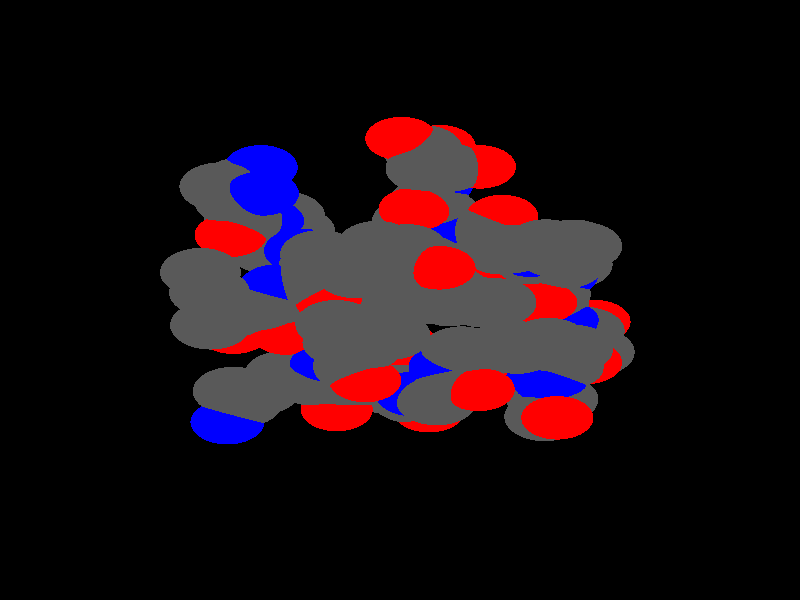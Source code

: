 // 
// Molecular graphics export from VMD 1.9.3
// http://www.ks.uiuc.edu/Research/vmd/
// Requires POV-Ray 3.5 or later
// 
// POV 3.x input script : vmdscene6.pov 
// try povray +W669 +H834 -Ivmdscene6.pov -Ovmdscene6.pov.tga +P +X +A +FT +C
#if (version < 3.5) 
#error "VMD POV3DisplayDevice has been compiled for POV-Ray 3.5 or above.\nPlease upgrade POV-Ray or recompile VMD."
#end 
#declare VMD_clip_on=array[3] {0, 0, 0};
#declare VMD_clip=array[3];
#declare VMD_scaledclip=array[3];
#declare VMD_line_width=0.0020;
#macro VMDC ( C1 )
  texture { pigment { rgbt C1 }}
#end
#macro VMD_point (P1, R1, C1)
  #local T = texture { finish { ambient 1.0 diffuse 0.0 phong 0.0 specular 0.0 } pigment { C1 } }
  #if(VMD_clip_on[2])
  intersection {
    sphere {P1, R1 texture {T} #if(VMD_clip_on[1]) clipped_by {VMD_clip[1]} #end no_shadow}
    VMD_clip[2]
  }
  #else
  sphere {P1, R1 texture {T} #if(VMD_clip_on[1]) clipped_by {VMD_clip[1]} #end no_shadow}
  #end
#end
#macro VMD_line (P1, P2, C1)
  #local T = texture { finish { ambient 1.0 diffuse 0.0 phong 0.0 specular 0.0 } pigment { C1 } }
  #if(VMD_clip_on[2])
  intersection {
    cylinder {P1, P2, VMD_line_width texture {T} #if(VMD_clip_on[1]) clipped_by {VMD_clip[1]} #end no_shadow}
    VMD_clip[2]
  }
  #else
  cylinder {P1, P2, VMD_line_width texture {T} #if(VMD_clip_on[1]) clipped_by {VMD_clip[1]} #end no_shadow}
  #end
#end
#macro VMD_sphere (P1, R1, C1)
  #local T = texture { pigment { C1 } }
  #if(VMD_clip_on[2])
  intersection {
    sphere {P1, R1 texture {T} #if(VMD_clip_on[1]) clipped_by {VMD_clip[1]} #end no_shadow}
    VMD_clip[2]
  }
  #else
  sphere {P1, R1 texture {T} #if(VMD_clip_on[1]) clipped_by {VMD_clip[1]} #end no_shadow}
  #end
#end
#macro VMD_cylinder (P1, P2, R1, C1, O1)
  #local T = texture { pigment { C1 } }
  #if(VMD_clip_on[2])
  intersection {
    cylinder {P1, P2, R1 #if(O1) open #end texture {T} #if(VMD_clip_on[1]) clipped_by {VMD_clip[1]} #end no_shadow}
    VMD_clip[2]
  }
  #else
  cylinder {P1, P2, R1 #if(O1) open #end texture {T} #if(VMD_clip_on[1]) clipped_by {VMD_clip[1]} #end no_shadow}
  #end
#end
#macro VMD_cone (P1, P2, R1, C1)
  #local T = texture { pigment { C1 } }
  #if(VMD_clip_on[2])
  intersection {
    cone {P1, R1, P2, VMD_line_width texture {T} #if(VMD_clip_on[1]) clipped_by {VMD_clip[1]} #end no_shadow}
    VMD_clip[2]
  }
  #else
  cone {P1, R1, P2, VMD_line_width texture {T} #if(VMD_clip_on[1]) clipped_by {VMD_clip[1]} #end no_shadow}
  #end
#end
#macro VMD_triangle (P1, P2, P3, N1, N2, N3, C1)
  #local T = texture { pigment { C1 } }
  smooth_triangle {P1, N1, P2, N2, P3, N3 texture {T} #if(VMD_clip_on[1]) clipped_by {VMD_clip[1]} #end no_shadow}
#end
#macro VMD_tricolor (P1, P2, P3, N1, N2, N3, C1, C2, C3)
  #local NX = P2-P1;
  #local NY = P3-P1;
  #local NZ = vcross(NX, NY);
  #local T = texture { pigment {
    average pigment_map {
      [1 gradient x color_map {[0 rgb 0] [1 C2*3]}]
      [1 gradient y color_map {[0 rgb 0] [1 C3*3]}]
      [1 gradient z color_map {[0 rgb 0] [1 C1*3]}]
    }
    matrix <1.01,0,1,0,1.01,1,0,0,1,-.002,-.002,-1>
    matrix <NX.x,NX.y,NX.z,NY.x,NY.y,NY.z,NZ.x,NZ.y,NZ.z,P1.x,P1.y,P1.z>
  } }
  smooth_triangle {P1, N1, P2, N2, P3, N3 texture {T} #if(VMD_clip_on[1]) clipped_by {VMD_clip[1]} #end no_shadow}
#end
camera {
  orthographic
  location <0.0000, 0.0000, -2.0000>
  look_at <-0.0000, -0.0000, 2.0000>
  up <0.0000, 3.0000, 0.0000>
  right <2.4065, 0.0000, 0.0000>
}
light_source { 
  <-0.1000, 0.1000, -1.0000> 
  color rgb<1.000, 1.000, 1.000> 
  parallel 
  point_at <0.0, 0.0, 0.0> 
}
light_source { 
  <1.0000, 2.0000, -0.5000> 
  color rgb<1.000, 1.000, 1.000> 
  parallel 
  point_at <0.0, 0.0, 0.0> 
}
background {
  color rgb<0.000, 0.000, 0.000>
}
fog {
  distance 3.1250 
  fog_type 1 
  color rgb<0.000, 0.000, 0.000> 
} 
#default { texture {
 finish { ambient 0.000 diffuse 0.650 phong 0.1 phong_size 40.000 specular 0.500 }
} }
#declare VMD_line_width=0.0020;
// MoleculeID: 0 ReprID: 0 Beginning VDW
VMD_sphere(<-0.4152,0.5325,-0.1356>,0.1109,rgbt<0.000,0.000,1.000,0.000>)
VMD_sphere(<-0.4966,0.4923,-0.0810>,0.1216,rgbt<0.350,0.350,0.350,0.000>)
VMD_sphere(<-0.4695,0.3963,-0.0350>,0.1216,rgbt<0.350,0.350,0.350,0.000>)
VMD_sphere(<-0.5093,0.3242,-0.0639>,0.1087,rgbt<1.000,0.000,0.000,0.000>)
VMD_sphere(<-0.5419,0.5660,-0.0119>,0.1216,rgbt<0.350,0.350,0.350,0.000>)
VMD_sphere(<-0.4787,0.5909,0.0735>,0.1216,rgbt<0.350,0.350,0.350,0.000>)
VMD_sphere(<-0.4783,0.5414,0.1450>,0.1087,rgbt<1.000,0.000,0.000,0.000>)
VMD_sphere(<-0.4186,0.6635,0.0678>,0.1109,rgbt<0.000,0.000,1.000,0.000>)
VMD_sphere(<-0.3989,0.3925,0.0295>,0.1109,rgbt<0.000,0.000,1.000,0.000>)
VMD_sphere(<-0.3693,0.3072,0.0838>,0.1216,rgbt<0.350,0.350,0.350,0.000>)
VMD_sphere(<-0.3108,0.2323,0.0273>,0.1216,rgbt<0.350,0.350,0.350,0.000>)
VMD_sphere(<-0.2792,0.1607,0.0679>,0.1087,rgbt<1.000,0.000,0.000,0.000>)
VMD_sphere(<-0.3162,0.3429,0.1741>,0.1216,rgbt<0.350,0.350,0.350,0.000>)
VMD_sphere(<-0.3840,0.3485,0.2609>,0.1216,rgbt<0.350,0.350,0.350,0.000>)
VMD_sphere(<-0.3474,0.4210,0.3342>,0.1216,rgbt<0.350,0.350,0.350,0.000>)
VMD_sphere(<-0.3928,0.2502,0.3086>,0.1216,rgbt<0.350,0.350,0.350,0.000>)
VMD_sphere(<-0.2981,0.2465,-0.0665>,0.1109,rgbt<0.000,0.000,1.000,0.000>)
VMD_sphere(<-0.2418,0.1845,-0.1295>,0.1216,rgbt<0.350,0.350,0.350,0.000>)
VMD_sphere(<-0.2786,0.0809,-0.1322>,0.1216,rgbt<0.350,0.350,0.350,0.000>)
VMD_sphere(<-0.2213,0.0145,-0.1400>,0.1087,rgbt<1.000,0.000,0.000,0.000>)
VMD_sphere(<-0.2389,0.2278,-0.2306>,0.1216,rgbt<0.350,0.350,0.350,0.000>)
VMD_sphere(<-0.1450,0.2100,-0.2816>,0.1216,rgbt<0.350,0.350,0.350,0.000>)
VMD_sphere(<-0.0685,0.2739,-0.2672>,0.1216,rgbt<0.350,0.350,0.350,0.000>)
VMD_sphere(<-0.1330,0.1302,-0.3418>,0.1216,rgbt<0.350,0.350,0.350,0.000>)
VMD_sphere(<0.0206,0.2577,-0.3112>,0.1216,rgbt<0.350,0.350,0.350,0.000>)
VMD_sphere(<-0.0445,0.1144,-0.3872>,0.1216,rgbt<0.350,0.350,0.350,0.000>)
VMD_sphere(<0.0327,0.1778,-0.3715>,0.1216,rgbt<0.350,0.350,0.350,0.000>)
VMD_sphere(<0.1186,0.1610,-0.4140>,0.1087,rgbt<1.000,0.000,0.000,0.000>)
VMD_sphere(<-0.3732,0.0666,-0.1213>,0.1109,rgbt<0.000,0.000,1.000,0.000>)
VMD_sphere(<-0.4171,-0.0287,-0.1148>,0.1216,rgbt<0.350,0.350,0.350,0.000>)
VMD_sphere(<-0.3736,-0.0846,-0.0312>,0.1216,rgbt<0.350,0.350,0.350,0.000>)
VMD_sphere(<-0.3423,-0.1652,-0.0456>,0.1087,rgbt<1.000,0.000,0.000,0.000>)
VMD_sphere(<-0.5275,-0.0245,-0.1066>,0.1216,rgbt<0.350,0.350,0.350,0.000>)
VMD_sphere(<-0.5729,0.0377,-0.1862>,0.1216,rgbt<0.350,0.350,0.350,0.000>)
VMD_sphere(<-0.5699,-0.1260,-0.1117>,0.1216,rgbt<0.350,0.350,0.350,0.000>)
VMD_sphere(<-0.6000,0.1384,-0.1518>,0.1216,rgbt<0.350,0.350,0.350,0.000>)
VMD_sphere(<-0.3689,-0.0415,0.0542>,0.1109,rgbt<0.000,0.000,1.000,0.000>)
VMD_sphere(<-0.3305,-0.0868,0.1405>,0.1216,rgbt<0.350,0.350,0.350,0.000>)
VMD_sphere(<-0.2251,-0.1151,0.1271>,0.1216,rgbt<0.350,0.350,0.350,0.000>)
VMD_sphere(<-0.1977,-0.1957,0.1497>,0.1087,rgbt<1.000,0.000,0.000,0.000>)
VMD_sphere(<-0.3433,-0.0188,0.2265>,0.1216,rgbt<0.350,0.350,0.350,0.000>)
VMD_sphere(<-0.3591,-0.0722,0.3211>,0.1216,rgbt<0.350,0.350,0.350,0.000>)
VMD_sphere(<-0.4635,-0.1025,0.3333>,0.1216,rgbt<0.350,0.350,0.350,0.000>)
VMD_sphere(<-0.5010,-0.1614,0.2809>,0.1087,rgbt<1.000,0.000,0.000,0.000>)
VMD_sphere(<-0.5148,-0.0621,0.4016>,0.1109,rgbt<0.000,0.000,1.000,0.000>)
VMD_sphere(<-0.1672,-0.0503,0.0865>,0.1109,rgbt<0.000,0.000,1.000,0.000>)
VMD_sphere(<-0.0667,-0.0689,0.0627>,0.1216,rgbt<0.350,0.350,0.350,0.000>)
VMD_sphere(<-0.0554,-0.1523,-0.0080>,0.1216,rgbt<0.350,0.350,0.350,0.000>)
VMD_sphere(<0.0014,-0.2172,0.0099>,0.1087,rgbt<1.000,0.000,0.000,0.000>)
VMD_sphere(<-0.0204,0.0229,0.0247>,0.1216,rgbt<0.350,0.350,0.350,0.000>)
VMD_sphere(<0.0831,0.0135,-0.0018>,0.1216,rgbt<0.350,0.350,0.350,0.000>)
VMD_sphere(<0.1569,0.0071,0.0604>,0.1216,rgbt<0.350,0.350,0.350,0.000>)
VMD_sphere(<0.1254,0.0052,-0.0970>,0.1216,rgbt<0.350,0.350,0.350,0.000>)
VMD_sphere(<0.2416,-0.0019,0.0105>,0.1109,rgbt<0.000,0.000,1.000,0.000>)
VMD_sphere(<0.2265,-0.0036,-0.0867>,0.1216,rgbt<0.350,0.350,0.350,0.000>)
VMD_sphere(<0.0888,0.0020,-0.1909>,0.1216,rgbt<0.350,0.350,0.350,0.000>)
VMD_sphere(<0.2886,-0.0128,-0.1648>,0.1216,rgbt<0.350,0.350,0.350,0.000>)
VMD_sphere(<0.1502,-0.0101,-0.2699>,0.1216,rgbt<0.350,0.350,0.350,0.000>)
VMD_sphere(<0.2497,-0.0161,-0.2574>,0.1216,rgbt<0.350,0.350,0.350,0.000>)
VMD_sphere(<-0.1109,-0.1536,-0.0863>,0.1109,rgbt<0.000,0.000,1.000,0.000>)
VMD_sphere(<-0.1119,-0.2349,-0.1525>,0.1216,rgbt<0.350,0.350,0.350,0.000>)
VMD_sphere(<-0.1471,-0.3274,-0.1046>,0.1216,rgbt<0.350,0.350,0.350,0.000>)
VMD_sphere(<-0.1049,-0.4026,-0.1218>,0.1087,rgbt<1.000,0.000,0.000,0.000>)
VMD_sphere(<-0.1717,-0.2116,-0.2419>,0.1216,rgbt<0.350,0.350,0.350,0.000>)
VMD_sphere(<-0.1248,-0.1404,-0.3117>,0.1216,rgbt<0.350,0.350,0.350,0.000>)
VMD_sphere(<-0.1931,-0.1217,-0.3952>,0.1216,rgbt<0.350,0.350,0.350,0.000>)
VMD_sphere(<-0.0301,-0.1776,-0.3531>,0.1216,rgbt<0.350,0.350,0.350,0.000>)
VMD_sphere(<-0.2210,-0.3229,-0.0433>,0.1109,rgbt<0.000,0.000,1.000,0.000>)
VMD_sphere(<-0.2622,-0.4059,0.0066>,0.1216,rgbt<0.350,0.350,0.350,0.000>)
VMD_sphere(<-0.1886,-0.4596,0.0672>,0.1216,rgbt<0.350,0.350,0.350,0.000>)
VMD_sphere(<-0.1904,-0.5474,0.0690>,0.1087,rgbt<1.000,0.000,0.000,0.000>)
VMD_sphere(<-0.3470,-0.3746,0.0698>,0.1216,rgbt<0.350,0.350,0.350,0.000>)
VMD_sphere(<-0.4223,-0.4531,0.0879>,0.1216,rgbt<0.350,0.350,0.350,0.000>)
VMD_sphere(<-0.5016,-0.4556,0.0115>,0.1216,rgbt<0.350,0.350,0.350,0.000>)
VMD_sphere(<-0.4765,-0.5142,-0.0781>,0.1216,rgbt<0.350,0.350,0.350,0.000>)
VMD_sphere(<-0.5194,-0.6111,-0.0751>,0.1109,rgbt<0.000,0.000,1.000,0.000>)
VMD_sphere(<-0.1244,-0.4069,0.1144>,0.1109,rgbt<0.000,0.000,1.000,0.000>)
VMD_sphere(<-0.0450,-0.4455,0.1712>,0.1216,rgbt<0.350,0.350,0.350,0.000>)
VMD_sphere(<0.0333,-0.4933,0.1091>,0.1216,rgbt<0.350,0.350,0.350,0.000>)
VMD_sphere(<0.0870,-0.5532,0.1445>,0.1087,rgbt<1.000,0.000,0.000,0.000>)
VMD_sphere(<-0.0035,-0.3636,0.2322>,0.1216,rgbt<0.350,0.350,0.350,0.000>)
VMD_sphere(<0.0177,-0.3945,0.3352>,0.1216,rgbt<0.350,0.350,0.350,0.000>)
VMD_sphere(<0.0964,-0.4332,0.3523>,0.1087,rgbt<1.000,0.000,0.000,0.000>)
VMD_sphere(<-0.0456,-0.3774,0.3960>,0.1087,rgbt<1.000,0.000,0.000,0.000>)
VMD_sphere(<0.0376,-0.4700,0.0160>,0.1109,rgbt<0.000,0.000,1.000,0.000>)
VMD_sphere(<0.1100,-0.5047,-0.0517>,0.1216,rgbt<0.350,0.350,0.350,0.000>)
VMD_sphere(<0.1655,-0.4257,-0.1043>,0.1216,rgbt<0.350,0.350,0.350,0.000>)
VMD_sphere(<0.2364,-0.4470,-0.1522>,0.1087,rgbt<1.000,0.000,0.000,0.000>)
VMD_sphere(<0.1365,-0.3347,-0.0955>,0.1109,rgbt<0.000,0.000,1.000,0.000>)
VMD_sphere(<0.1861,-0.2533,-0.1386>,0.1216,rgbt<0.350,0.350,0.350,0.000>)
VMD_sphere(<0.2910,-0.2477,-0.1059>,0.1216,rgbt<0.350,0.350,0.350,0.000>)
VMD_sphere(<0.3082,-0.2472,-0.0191>,0.1087,rgbt<1.000,0.000,0.000,0.000>)
VMD_sphere(<0.3622,-0.2455,-0.1712>,0.1109,rgbt<0.000,0.000,1.000,0.000>)
VMD_sphere(<0.4638,-0.2427,-0.1452>,0.1216,rgbt<0.350,0.350,0.350,0.000>)
VMD_sphere(<0.4960,-0.3254,-0.0804>,0.1216,rgbt<0.350,0.350,0.350,0.000>)
VMD_sphere(<0.5593,-0.3123,-0.0208>,0.1087,rgbt<1.000,0.000,0.000,0.000>)
VMD_sphere(<0.5194,-0.2448,-0.2400>,0.1216,rgbt<0.350,0.350,0.350,0.000>)
VMD_sphere(<0.4468,-0.2106,-0.3143>,0.1216,rgbt<0.350,0.350,0.350,0.000>)
VMD_sphere(<0.3520,-0.2477,-0.2748>,0.1216,rgbt<0.350,0.350,0.350,0.000>)
VMD_sphere(<0.4510,-0.4096,-0.0887>,0.1109,rgbt<0.000,0.000,1.000,0.000>)
VMD_sphere(<0.4750,-0.4963,-0.0341>,0.1216,rgbt<0.350,0.350,0.350,0.000>)
VMD_sphere(<0.4413,-0.4941,0.0706>,0.1216,rgbt<0.350,0.350,0.350,0.000>)
VMD_sphere(<0.4446,-0.5674,0.1189>,0.1087,rgbt<1.000,0.000,0.000,0.000>)
VMD_sphere(<0.4353,-0.5845,-0.0864>,0.1216,rgbt<0.350,0.350,0.350,0.000>)
VMD_sphere(<0.4733,-0.5891,-0.1803>,0.1087,rgbt<1.000,0.000,0.000,0.000>)
VMD_sphere(<0.4110,-0.4105,0.1064>,0.1109,rgbt<0.000,0.000,1.000,0.000>)
VMD_sphere(<0.3663,-0.3962,0.2007>,0.1216,rgbt<0.350,0.350,0.350,0.000>)
VMD_sphere(<0.4306,-0.3418,0.2715>,0.1216,rgbt<0.350,0.350,0.350,0.000>)
VMD_sphere(<0.3989,-0.3173,0.3497>,0.1087,rgbt<1.000,0.000,0.000,0.000>)
VMD_sphere(<0.2707,-0.3424,0.1913>,0.1216,rgbt<0.350,0.350,0.350,0.000>)
VMD_sphere(<0.2263,-0.3557,0.1016>,0.1087,rgbt<1.000,0.000,0.000,0.000>)
VMD_sphere(<0.5193,-0.3180,0.2438>,0.1109,rgbt<0.000,0.000,1.000,0.000>)
VMD_sphere(<0.5844,-0.2601,0.3025>,0.1216,rgbt<0.350,0.350,0.350,0.000>)
VMD_sphere(<0.5543,-0.1549,0.3128>,0.1216,rgbt<0.350,0.350,0.350,0.000>)
VMD_sphere(<0.5848,-0.1079,0.3806>,0.1087,rgbt<1.000,0.000,0.000,0.000>)
VMD_sphere(<0.4939,-0.1181,0.2478>,0.1109,rgbt<0.000,0.000,1.000,0.000>)
VMD_sphere(<0.4472,-0.0242,0.2557>,0.1216,rgbt<0.350,0.350,0.350,0.000>)
VMD_sphere(<0.4523,0.0305,0.1602>,0.1216,rgbt<0.350,0.350,0.350,0.000>)
VMD_sphere(<0.4251,-0.0105,0.0870>,0.1087,rgbt<1.000,0.000,0.000,0.000>)
VMD_sphere(<0.3433,-0.0402,0.2901>,0.1216,rgbt<0.350,0.350,0.350,0.000>)
VMD_sphere(<0.3056,0.0396,0.3558>,0.1216,rgbt<0.350,0.350,0.350,0.000>)
VMD_sphere(<0.2760,0.1321,0.3037>,0.1216,rgbt<0.350,0.350,0.350,0.000>)
VMD_sphere(<0.1715,0.1464,0.3021>,0.1109,rgbt<0.000,0.000,1.000,0.000>)
VMD_sphere(<0.1162,0.1714,0.3754>,0.1216,rgbt<0.350,0.350,0.350,0.000>)
VMD_sphere(<0.1516,0.1883,0.4607>,0.1109,rgbt<0.000,0.000,1.000,0.000>)
VMD_sphere(<0.0234,0.1798,0.3641>,0.1109,rgbt<0.000,0.000,1.000,0.000>)
VMD_sphere(<0.4843,0.1217,0.1584>,0.1109,rgbt<0.000,0.000,1.000,0.000>)
VMD_sphere(<0.4927,0.1779,0.0701>,0.1216,rgbt<0.350,0.350,0.350,0.000>)
VMD_sphere(<0.3950,0.2016,0.0240>,0.1216,rgbt<0.350,0.350,0.350,0.000>)
VMD_sphere(<0.3218,0.2001,0.0734>,0.1087,rgbt<1.000,0.000,0.000,0.000>)
VMD_sphere(<0.5467,0.2690,0.0994>,0.1216,rgbt<0.350,0.350,0.350,0.000>)
VMD_sphere(<0.5217,0.2809,0.2049>,0.1216,rgbt<0.350,0.350,0.350,0.000>)
VMD_sphere(<0.5178,0.1775,0.2398>,0.1216,rgbt<0.350,0.350,0.350,0.000>)
VMD_sphere(<0.3927,0.2260,-0.0694>,0.1109,rgbt<0.000,0.000,1.000,0.000>)
VMD_sphere(<0.3046,0.2490,-0.1211>,0.1216,rgbt<0.350,0.350,0.350,0.000>)
VMD_sphere(<0.2600,0.3432,-0.0849>,0.1216,rgbt<0.350,0.350,0.350,0.000>)
VMD_sphere(<0.3074,0.4174,-0.0881>,0.1087,rgbt<1.000,0.000,0.000,0.000>)
VMD_sphere(<0.3332,0.2552,-0.2269>,0.1216,rgbt<0.350,0.350,0.350,0.000>)
VMD_sphere(<0.4391,0.2819,-0.2236>,0.1216,rgbt<0.350,0.350,0.350,0.000>)
VMD_sphere(<0.4746,0.2313,-0.1336>,0.1216,rgbt<0.350,0.350,0.350,0.000>)
VMD_sphere(<0.1696,0.3429,-0.0511>,0.1109,rgbt<0.000,0.000,1.000,0.000>)
VMD_sphere(<0.1218,0.4297,-0.0183>,0.1216,rgbt<0.350,0.350,0.350,0.000>)
VMD_sphere(<0.0895,0.4906,-0.1039>,0.1216,rgbt<0.350,0.350,0.350,0.000>)
VMD_sphere(<0.0444,0.4543,-0.1703>,0.1087,rgbt<1.000,0.000,0.000,0.000>)
VMD_sphere(<0.0374,0.3940,0.0419>,0.1216,rgbt<0.350,0.350,0.350,0.000>)
VMD_sphere(<0.0105,0.2991,-0.0052>,0.1216,rgbt<0.350,0.350,0.350,0.000>)
VMD_sphere(<0.1058,0.2609,-0.0432>,0.1216,rgbt<0.350,0.350,0.350,0.000>)
VMD_sphere(<0.1113,0.5835,-0.1015>,0.1109,rgbt<0.000,0.000,1.000,0.000>)
VMD_sphere(<0.0781,0.6562,-0.1700>,0.1216,rgbt<0.350,0.350,0.350,0.000>)
VMD_sphere(<0.0673,0.7526,-0.1200>,0.1216,rgbt<0.350,0.350,0.350,0.000>)
VMD_sphere(<0.1194,0.7665,-0.0480>,0.1087,rgbt<1.000,0.000,0.000,0.000>)
VMD_sphere(<0.1435,0.6623,-0.2578>,0.1216,rgbt<0.350,0.350,0.350,0.000>)
VMD_sphere(<0.2401,0.6655,-0.2297>,0.1087,rgbt<1.000,0.000,0.000,0.000>)
VMD_sphere(<0.0044,0.8071,-0.1516>,0.1087,rgbt<1.000,0.000,0.000,0.000>)
// End of POV-Ray 3.x generation 
